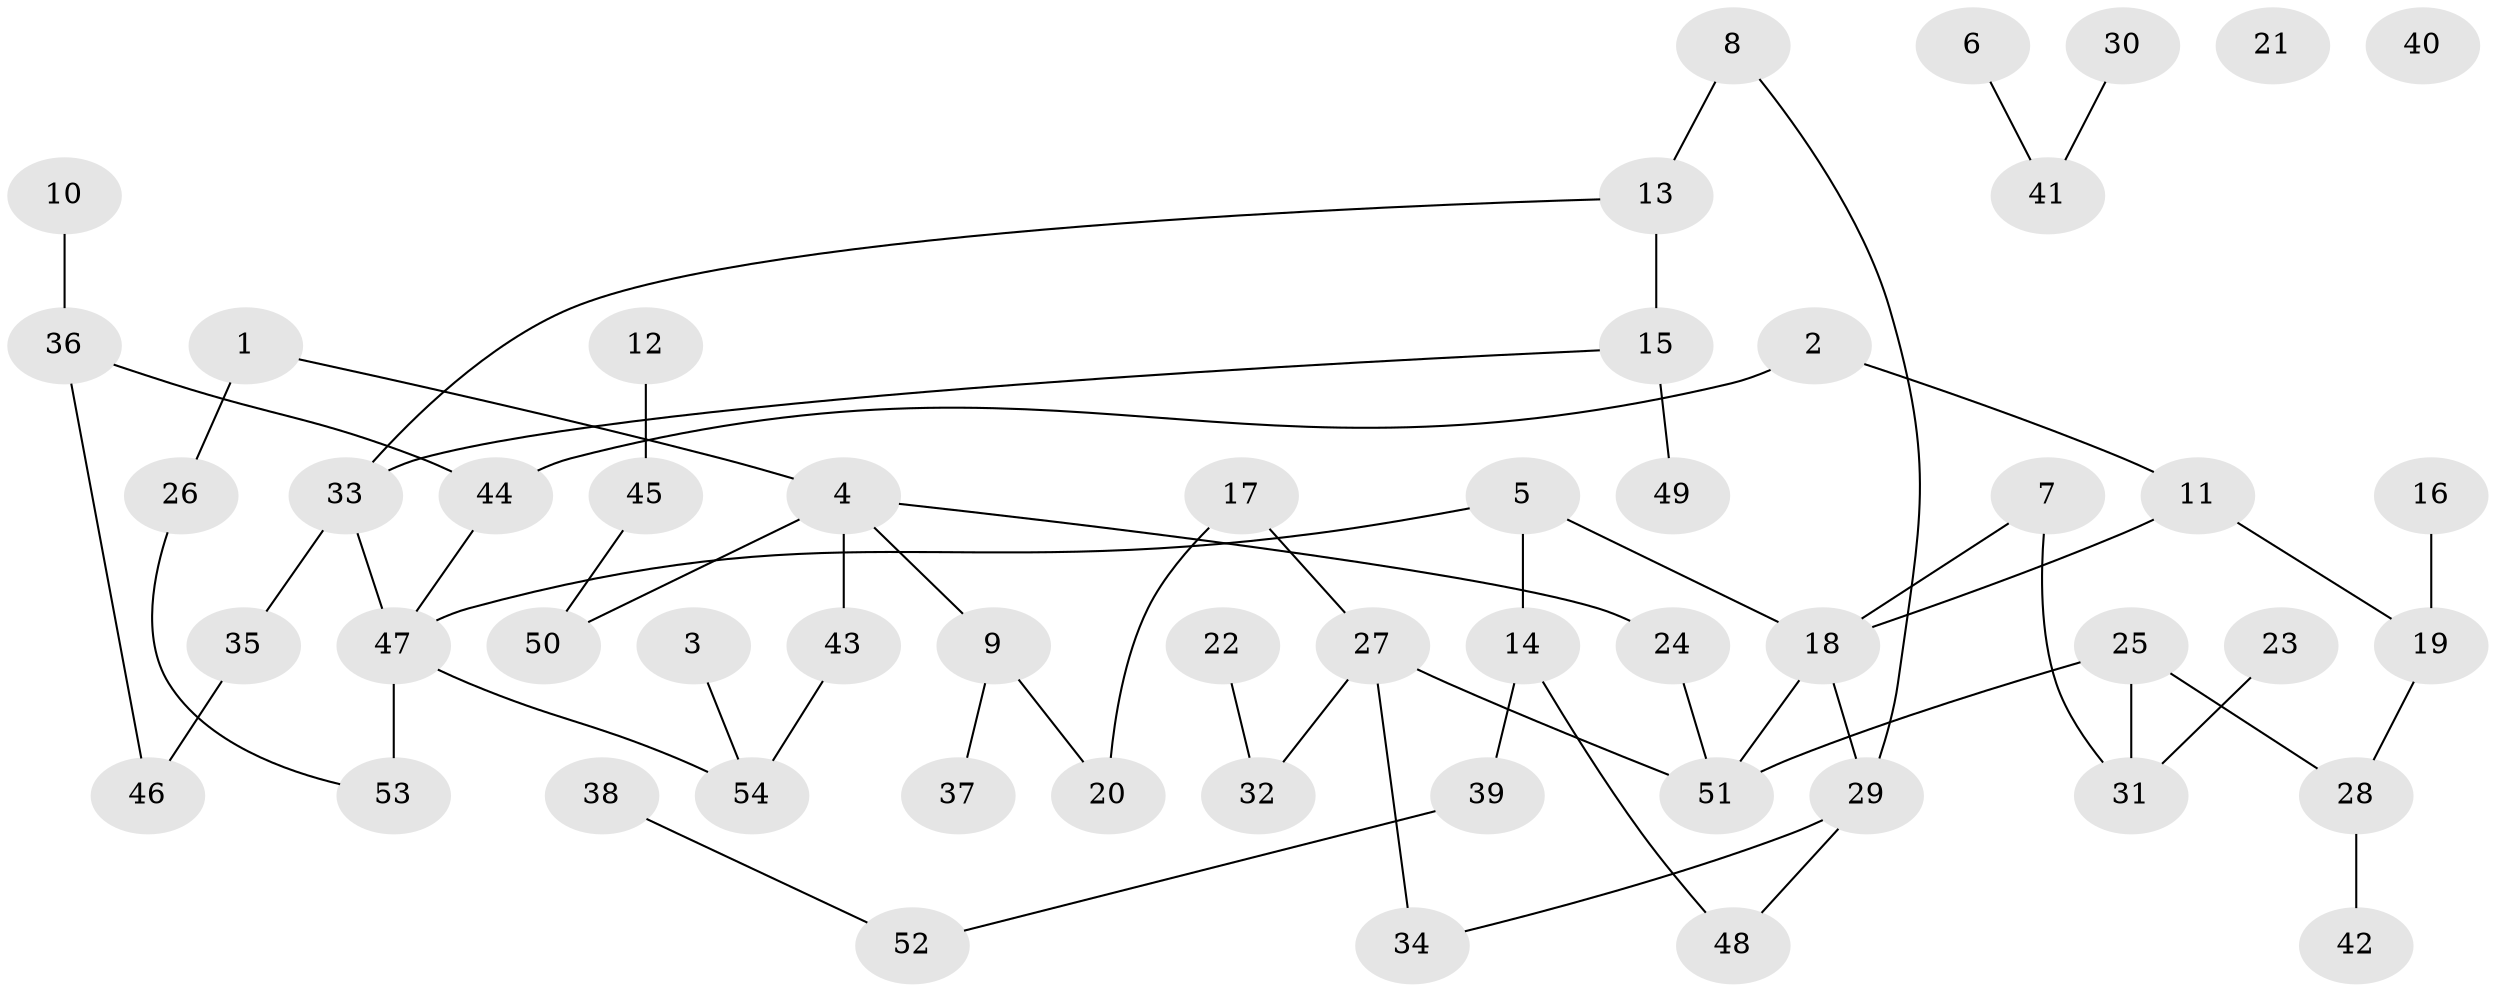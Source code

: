 // coarse degree distribution, {2: 0.2962962962962963, 4: 0.1111111111111111, 6: 0.037037037037037035, 8: 0.037037037037037035, 1: 0.3333333333333333, 3: 0.037037037037037035, 0: 0.07407407407407407, 5: 0.07407407407407407}
// Generated by graph-tools (version 1.1) at 2025/16/03/04/25 18:16:45]
// undirected, 54 vertices, 61 edges
graph export_dot {
graph [start="1"]
  node [color=gray90,style=filled];
  1;
  2;
  3;
  4;
  5;
  6;
  7;
  8;
  9;
  10;
  11;
  12;
  13;
  14;
  15;
  16;
  17;
  18;
  19;
  20;
  21;
  22;
  23;
  24;
  25;
  26;
  27;
  28;
  29;
  30;
  31;
  32;
  33;
  34;
  35;
  36;
  37;
  38;
  39;
  40;
  41;
  42;
  43;
  44;
  45;
  46;
  47;
  48;
  49;
  50;
  51;
  52;
  53;
  54;
  1 -- 4;
  1 -- 26;
  2 -- 11;
  2 -- 44;
  3 -- 54;
  4 -- 9;
  4 -- 24;
  4 -- 43;
  4 -- 50;
  5 -- 14;
  5 -- 18;
  5 -- 47;
  6 -- 41;
  7 -- 18;
  7 -- 31;
  8 -- 13;
  8 -- 29;
  9 -- 20;
  9 -- 37;
  10 -- 36;
  11 -- 18;
  11 -- 19;
  12 -- 45;
  13 -- 15;
  13 -- 33;
  14 -- 39;
  14 -- 48;
  15 -- 33;
  15 -- 49;
  16 -- 19;
  17 -- 20;
  17 -- 27;
  18 -- 29;
  18 -- 51;
  19 -- 28;
  22 -- 32;
  23 -- 31;
  24 -- 51;
  25 -- 28;
  25 -- 31;
  25 -- 51;
  26 -- 53;
  27 -- 32;
  27 -- 34;
  27 -- 51;
  28 -- 42;
  29 -- 34;
  29 -- 48;
  30 -- 41;
  33 -- 35;
  33 -- 47;
  35 -- 46;
  36 -- 44;
  36 -- 46;
  38 -- 52;
  39 -- 52;
  43 -- 54;
  44 -- 47;
  45 -- 50;
  47 -- 53;
  47 -- 54;
}
